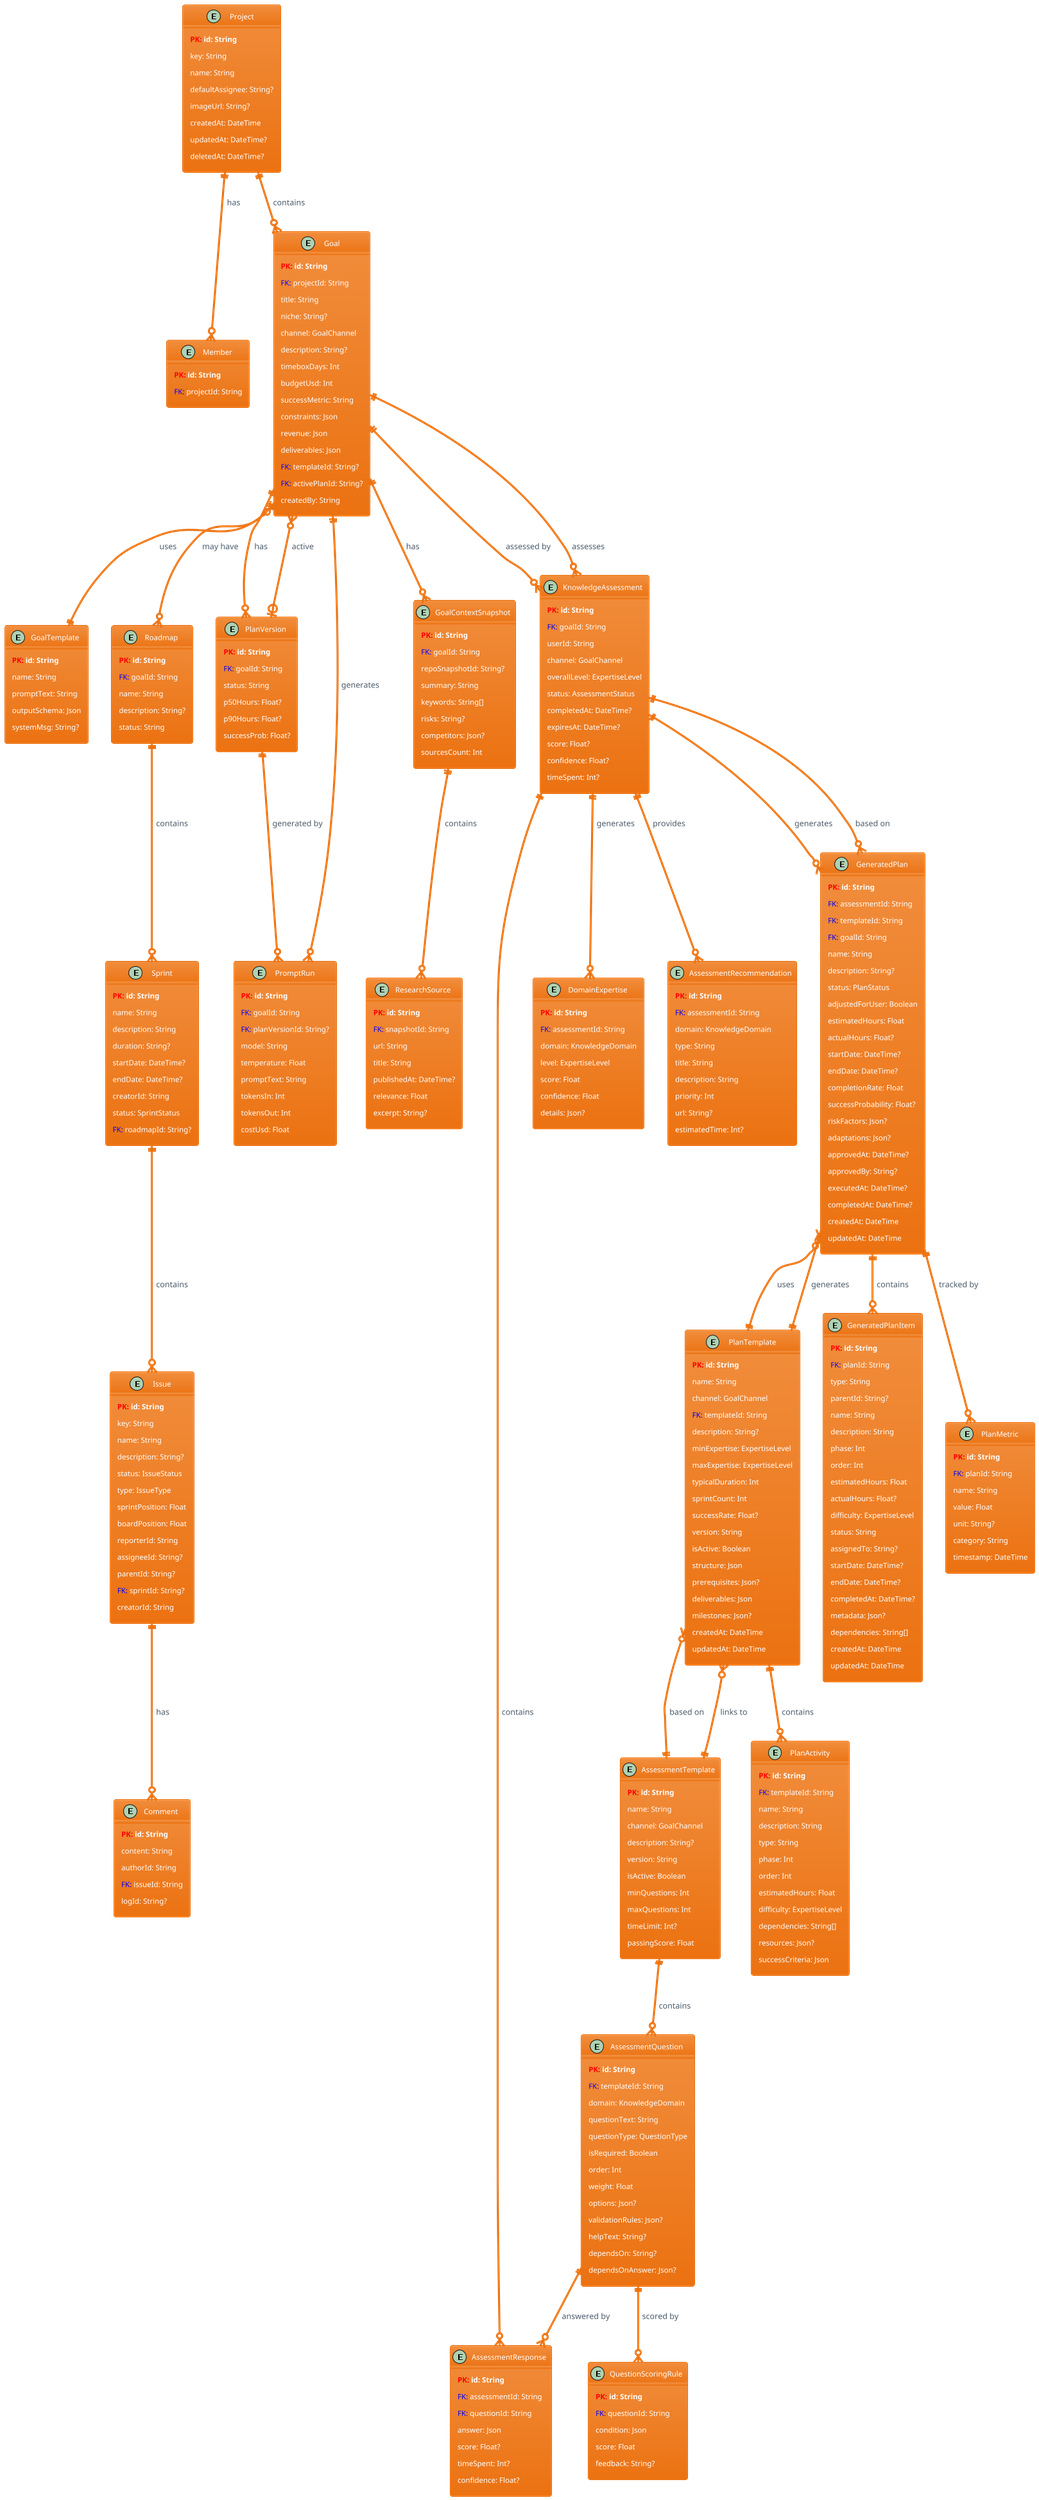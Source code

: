 @startuml Database Schema Relations
!theme aws-orange

!define PRIMARY_KEY(x) <b><color:red>PK:</color> x</b>
!define FOREIGN_KEY(x) <color:blue>FK:</color> x
!define ENUM(x) <color:green>enum</color> x

' ============= CORE PROJECT MANAGEMENT =============

entity "Project" as Project {
  PRIMARY_KEY(id: String)
  key: String
  name: String
  defaultAssignee: String?
  imageUrl: String?
  createdAt: DateTime
  updatedAt: DateTime?
  deletedAt: DateTime?
}

entity "Member" as Member {
  PRIMARY_KEY(id: String)
  FOREIGN_KEY(projectId: String)
}

entity "Goal" as Goal {
  PRIMARY_KEY(id: String)
  FOREIGN_KEY(projectId: String)
  title: String
  niche: String?
  channel: GoalChannel
  description: String?
  timeboxDays: Int
  budgetUsd: Int
  successMetric: String
  constraints: Json
  revenue: Json
  deliverables: Json
  FOREIGN_KEY(templateId: String?)
  FOREIGN_KEY(activePlanId: String?)
  createdBy: String
}

entity "GoalTemplate" as GoalTemplate {
  PRIMARY_KEY(id: String)
  name: String
  promptText: String
  outputSchema: Json
  systemMsg: String?
}

' ============= SPRINT AND ISSUE MANAGEMENT =============

entity "Sprint" as Sprint {
  PRIMARY_KEY(id: String)
  name: String
  description: String
  duration: String?
  startDate: DateTime?
  endDate: DateTime?
  creatorId: String
  status: SprintStatus
  FOREIGN_KEY(roadmapId: String?)
}

entity "Issue" as Issue {
  PRIMARY_KEY(id: String)
  key: String
  name: String
  description: String?
  status: IssueStatus
  type: IssueType
  sprintPosition: Float
  boardPosition: Float
  reporterId: String
  assigneeId: String?
  parentId: String?
  FOREIGN_KEY(sprintId: String?)
  creatorId: String
}

entity "Comment" as Comment {
  PRIMARY_KEY(id: String)
  content: String
  authorId: String
  FOREIGN_KEY(issueId: String)
  logId: String?
}

entity "Roadmap" as Roadmap {
  PRIMARY_KEY(id: String)
  FOREIGN_KEY(goalId: String)
  name: String
  description: String?
  status: String
}

' ============= PLAN MANAGEMENT =============

entity "PlanVersion" as PlanVersion {
  PRIMARY_KEY(id: String)
  FOREIGN_KEY(goalId: String)
  status: String
  p50Hours: Float?
  p90Hours: Float?
  successProb: Float?
}

entity "PromptRun" as PromptRun {
  PRIMARY_KEY(id: String)
  FOREIGN_KEY(goalId: String)
  FOREIGN_KEY(planVersionId: String?)
  model: String
  temperature: Float
  promptText: String
  tokensIn: Int
  tokensOut: Int
  costUsd: Float
}

' ============= RESEARCH AND CONTEXT =============

entity "GoalContextSnapshot" as GoalContextSnapshot {
  PRIMARY_KEY(id: String)
  FOREIGN_KEY(goalId: String)
  repoSnapshotId: String?
  summary: String
  keywords: String[]
  risks: String?
  competitors: Json?
  sourcesCount: Int
}

entity "ResearchSource" as ResearchSource {
  PRIMARY_KEY(id: String)
  FOREIGN_KEY(snapshotId: String)
  url: String
  title: String
  publishedAt: DateTime?
  relevance: Float
  excerpt: String?
}

' ============= ASSESSMENT SYSTEM =============

entity "KnowledgeAssessment" as KnowledgeAssessment {
  PRIMARY_KEY(id: String)
  FOREIGN_KEY(goalId: String)
  userId: String
  channel: GoalChannel
  overallLevel: ExpertiseLevel
  status: AssessmentStatus
  completedAt: DateTime?
  expiresAt: DateTime?
  score: Float?
  confidence: Float?
  timeSpent: Int?
}

entity "AssessmentTemplate" as AssessmentTemplate {
  PRIMARY_KEY(id: String)
  name: String
  channel: GoalChannel
  description: String?
  version: String
  isActive: Boolean
  minQuestions: Int
  maxQuestions: Int
  timeLimit: Int?
  passingScore: Float
}

entity "AssessmentQuestion" as AssessmentQuestion {
  PRIMARY_KEY(id: String)
  FOREIGN_KEY(templateId: String)
  domain: KnowledgeDomain
  questionText: String
  questionType: QuestionType
  isRequired: Boolean
  order: Int
  weight: Float
  options: Json?
  validationRules: Json?
  helpText: String?
  dependsOn: String?
  dependsOnAnswer: Json?
}

entity "AssessmentResponse" as AssessmentResponse {
  PRIMARY_KEY(id: String)
  FOREIGN_KEY(assessmentId: String)
  FOREIGN_KEY(questionId: String)
  answer: Json
  score: Float?
  timeSpent: Int?
  confidence: Float?
}

entity "QuestionScoringRule" as QuestionScoringRule {
  PRIMARY_KEY(id: String)
  FOREIGN_KEY(questionId: String)
  condition: Json
  score: Float
  feedback: String?
}

entity "DomainExpertise" as DomainExpertise {
  PRIMARY_KEY(id: String)
  FOREIGN_KEY(assessmentId: String)
  domain: KnowledgeDomain
  level: ExpertiseLevel
  score: Float
  confidence: Float
  details: Json?
}

entity "AssessmentRecommendation" as AssessmentRecommendation {
  PRIMARY_KEY(id: String)
  FOREIGN_KEY(assessmentId: String)
  domain: KnowledgeDomain
  type: String
  title: String
  description: String
  priority: Int
  url: String?
  estimatedTime: Int?
}

' ============= PLAN GENERATION SYSTEM =============

entity "PlanTemplate" as PlanTemplate {
  PRIMARY_KEY(id: String)
  name: String
  channel: GoalChannel
  FOREIGN_KEY(templateId: String)
  description: String?
  minExpertise: ExpertiseLevel
  maxExpertise: ExpertiseLevel
  typicalDuration: Int
  sprintCount: Int
  successRate: Float?
  version: String
  isActive: Boolean
  structure: Json
  prerequisites: Json?
  deliverables: Json
  milestones: Json?
  createdAt: DateTime
  updatedAt: DateTime
}

entity "PlanActivity" as PlanActivity {
  PRIMARY_KEY(id: String)
  FOREIGN_KEY(templateId: String)
  name: String
  description: String
  type: String
  phase: Int
  order: Int
  estimatedHours: Float
  difficulty: ExpertiseLevel
  dependencies: String[]
  resources: Json?
  successCriteria: Json
}

entity "GeneratedPlan" as GeneratedPlan {
  PRIMARY_KEY(id: String)
  FOREIGN_KEY(assessmentId: String)
  FOREIGN_KEY(templateId: String)
  FOREIGN_KEY(goalId: String)
  name: String
  description: String?
  status: PlanStatus
  adjustedForUser: Boolean
  estimatedHours: Float
  actualHours: Float?
  startDate: DateTime?
  endDate: DateTime?
  completionRate: Float
  successProbability: Float?
  riskFactors: Json?
  adaptations: Json?
  approvedAt: DateTime?
  approvedBy: String?
  executedAt: DateTime?
  completedAt: DateTime?
  createdAt: DateTime
  updatedAt: DateTime
}

entity "GeneratedPlanItem" as GeneratedPlanItem {
  PRIMARY_KEY(id: String)
  FOREIGN_KEY(planId: String)
  type: String
  parentId: String?
  name: String
  description: String
  phase: Int
  order: Int
  estimatedHours: Float
  actualHours: Float?
  difficulty: ExpertiseLevel
  status: String
  assignedTo: String?
  startDate: DateTime?
  endDate: DateTime?
  completedAt: DateTime?
  metadata: Json?
  dependencies: String[]
  createdAt: DateTime
  updatedAt: DateTime
}

entity "PlanMetric" as PlanMetric {
  PRIMARY_KEY(id: String)
  FOREIGN_KEY(planId: String)
  name: String
  value: Float
  unit: String?
  category: String
  timestamp: DateTime
}

' ============= RELATIONSHIPS =============

' Core Project Structure
Project ||--o{ Member : "has"
Project ||--o{ Goal : "contains"

' Goal Relationships
Goal }o--|| GoalTemplate : "uses"
Goal ||--o{ GoalContextSnapshot : "has"
Goal ||--o{ PromptRun : "generates"
Goal ||--o{ PlanVersion : "has"
Goal ||--o{ Roadmap : "may have"
Goal ||--o{ KnowledgeAssessment : "assessed by"

' Sprint and Issue Structure
Roadmap ||--o{ Sprint : "contains"
Sprint ||--o{ Issue : "contains"
Issue ||--o{ Comment : "has"

' Plan Management
Goal }o--o| PlanVersion : "active"
PlanVersion ||--o{ PromptRun : "generated by"

' Research Structure
GoalContextSnapshot ||--o{ ResearchSource : "contains"

' Assessment System Relationships
KnowledgeAssessment }o--|| Goal : "assesses"
KnowledgeAssessment ||--o{ AssessmentResponse : "contains"
KnowledgeAssessment ||--o{ DomainExpertise : "generates"
KnowledgeAssessment ||--o{ AssessmentRecommendation : "provides"
KnowledgeAssessment ||--o{ GeneratedPlan : "generates"

' Assessment Template System
AssessmentTemplate ||--o{ AssessmentQuestion : "contains"
AssessmentTemplate ||--o{ PlanTemplate : "links to"

' Question System
AssessmentQuestion ||--o{ AssessmentResponse : "answered by"
AssessmentQuestion ||--o{ QuestionScoringRule : "scored by"

' Plan Generation Relationships
PlanTemplate }o--|| AssessmentTemplate : "based on"
PlanTemplate ||--o{ PlanActivity : "contains"
PlanTemplate ||--o{ GeneratedPlan : "generates"

' Generated Plan Structure
GeneratedPlan }o--|| KnowledgeAssessment : "based on"
GeneratedPlan }o--|| PlanTemplate : "uses"
GeneratedPlan ||--o{ GeneratedPlanItem : "contains"
GeneratedPlan ||--o{ PlanMetric : "tracked by"

@enduml
